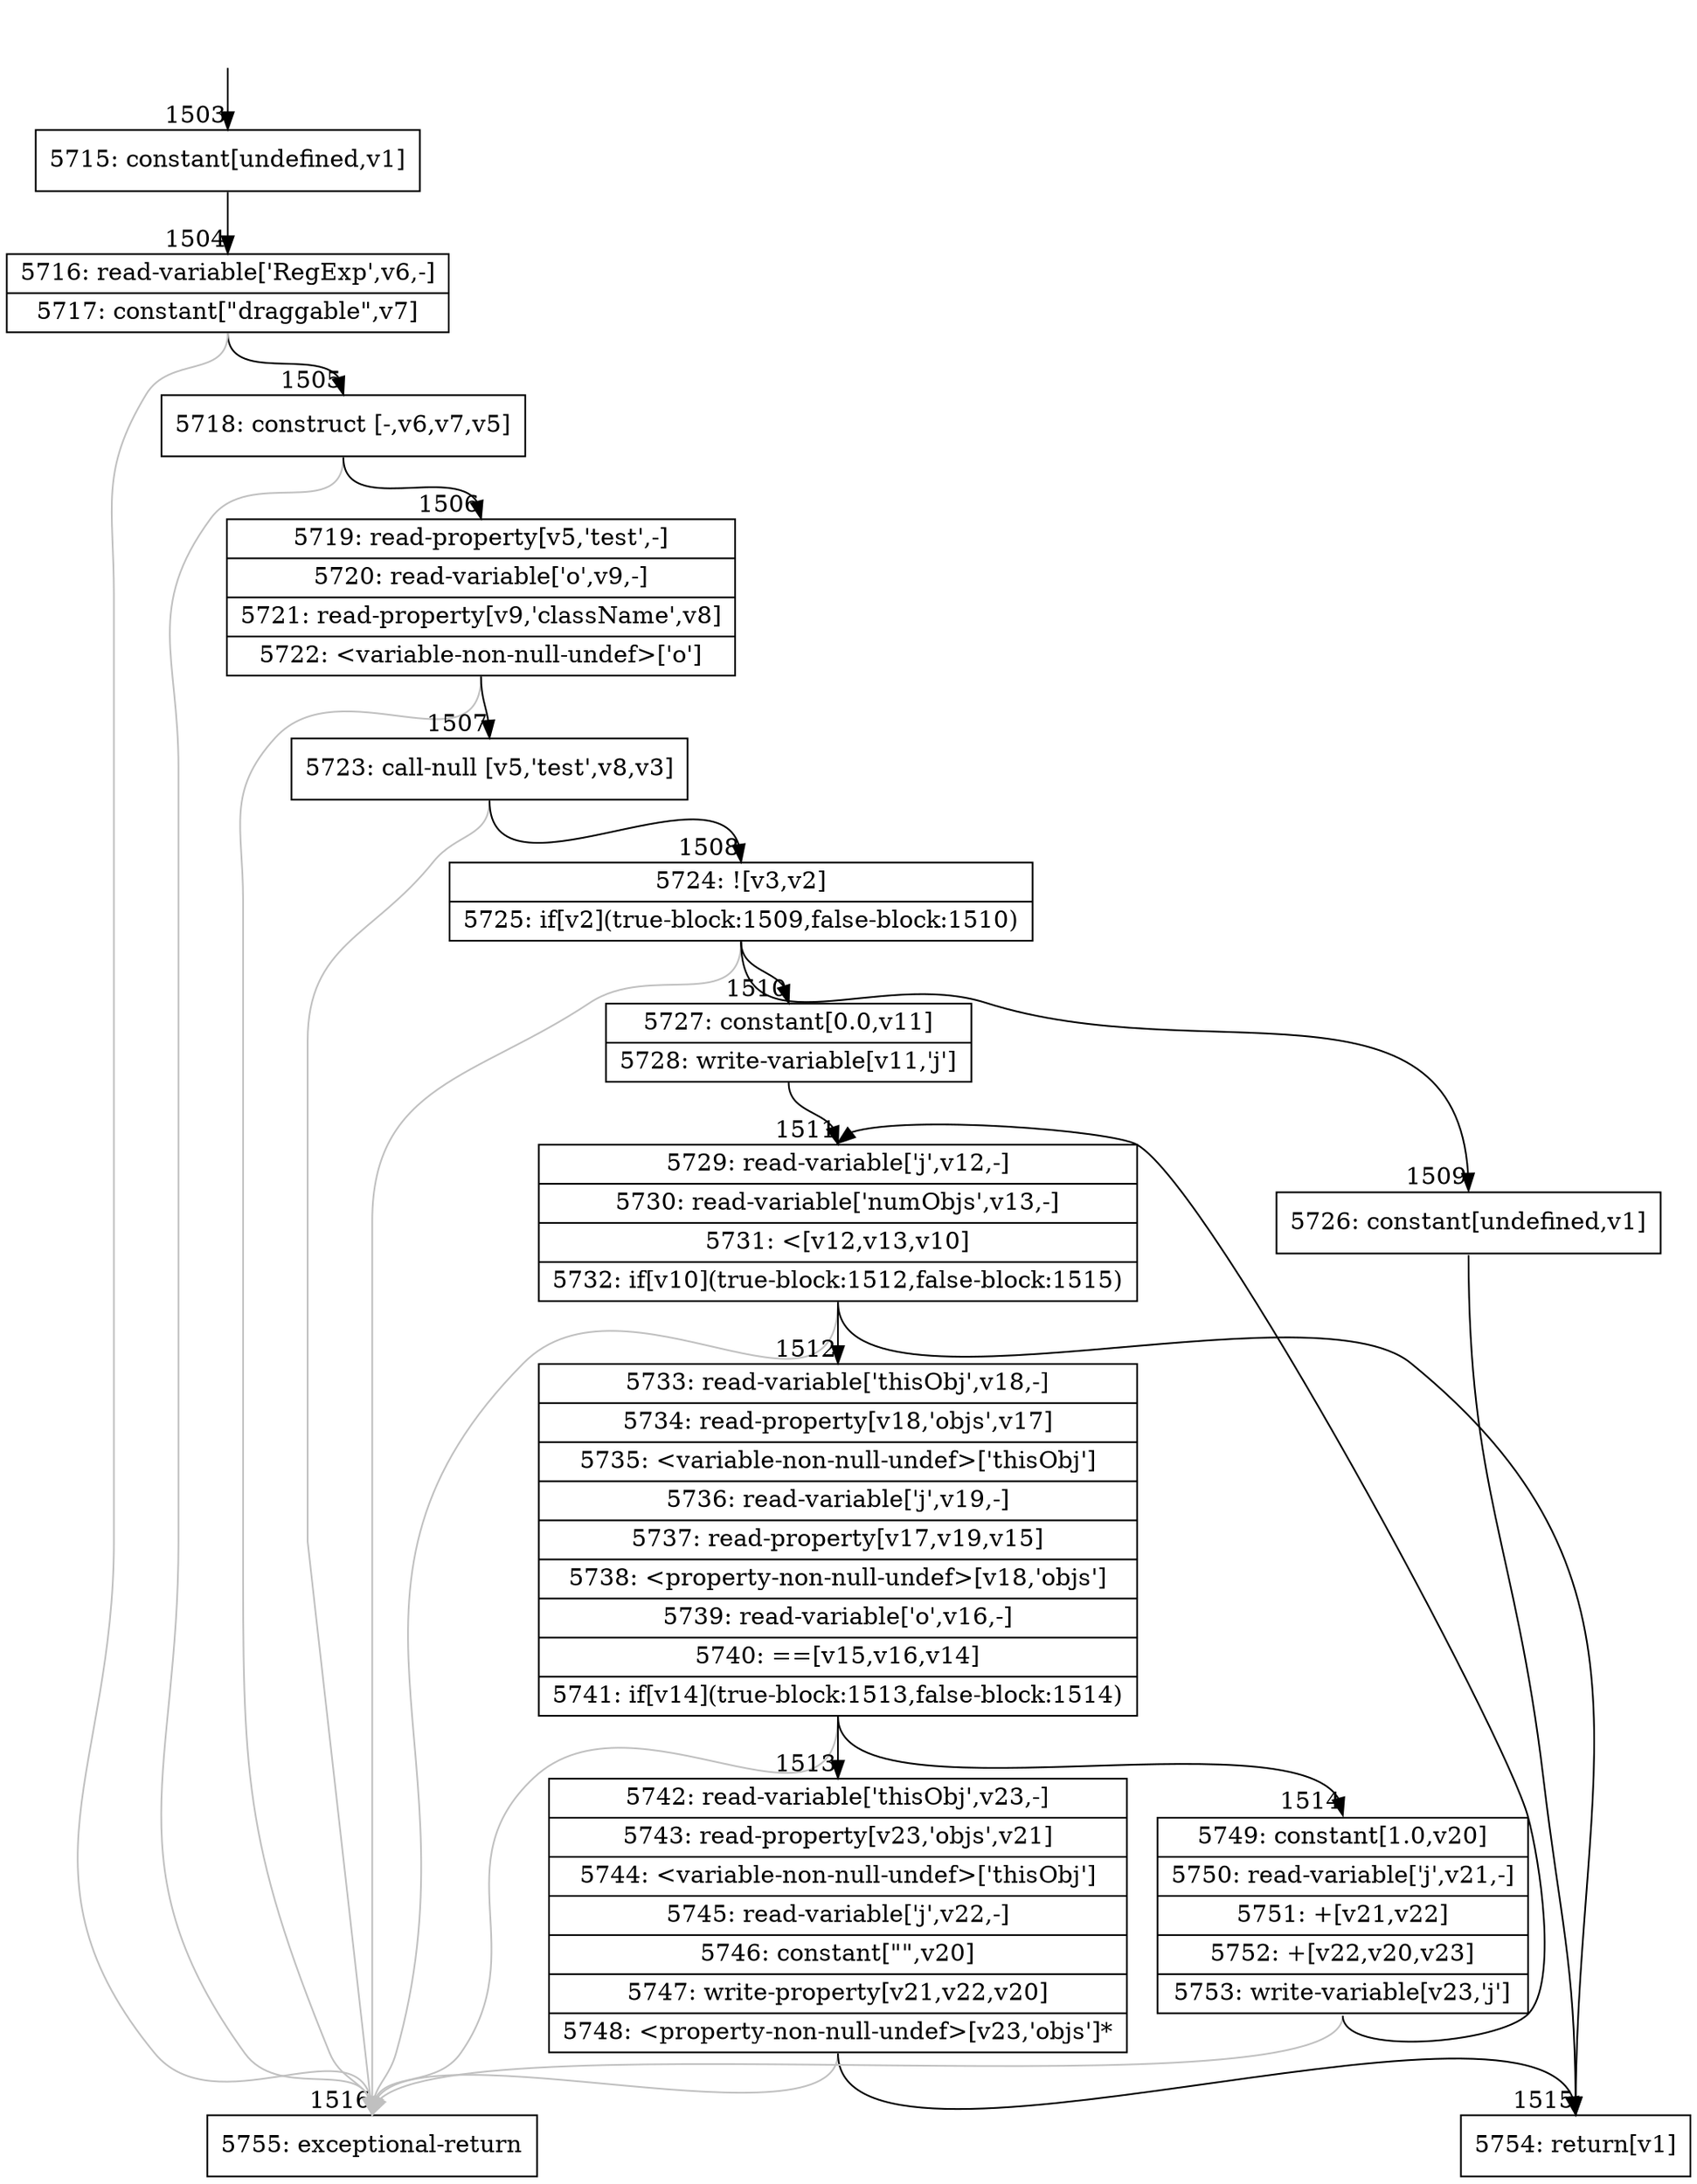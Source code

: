 digraph {
rankdir="TD"
BB_entry86[shape=none,label=""];
BB_entry86 -> BB1503 [tailport=s, headport=n, headlabel="    1503"]
BB1503 [shape=record label="{5715: constant[undefined,v1]}" ] 
BB1503 -> BB1504 [tailport=s, headport=n, headlabel="      1504"]
BB1504 [shape=record label="{5716: read-variable['RegExp',v6,-]|5717: constant[\"draggable\",v7]}" ] 
BB1504 -> BB1505 [tailport=s, headport=n, headlabel="      1505"]
BB1504 -> BB1516 [tailport=s, headport=n, color=gray, headlabel="      1516"]
BB1505 [shape=record label="{5718: construct [-,v6,v7,v5]}" ] 
BB1505 -> BB1506 [tailport=s, headport=n, headlabel="      1506"]
BB1505 -> BB1516 [tailport=s, headport=n, color=gray]
BB1506 [shape=record label="{5719: read-property[v5,'test',-]|5720: read-variable['o',v9,-]|5721: read-property[v9,'className',v8]|5722: \<variable-non-null-undef\>['o']}" ] 
BB1506 -> BB1507 [tailport=s, headport=n, headlabel="      1507"]
BB1506 -> BB1516 [tailport=s, headport=n, color=gray]
BB1507 [shape=record label="{5723: call-null [v5,'test',v8,v3]}" ] 
BB1507 -> BB1508 [tailport=s, headport=n, headlabel="      1508"]
BB1507 -> BB1516 [tailport=s, headport=n, color=gray]
BB1508 [shape=record label="{5724: ![v3,v2]|5725: if[v2](true-block:1509,false-block:1510)}" ] 
BB1508 -> BB1509 [tailport=s, headport=n, headlabel="      1509"]
BB1508 -> BB1510 [tailport=s, headport=n, headlabel="      1510"]
BB1508 -> BB1516 [tailport=s, headport=n, color=gray]
BB1509 [shape=record label="{5726: constant[undefined,v1]}" ] 
BB1509 -> BB1515 [tailport=s, headport=n, headlabel="      1515"]
BB1510 [shape=record label="{5727: constant[0.0,v11]|5728: write-variable[v11,'j']}" ] 
BB1510 -> BB1511 [tailport=s, headport=n, headlabel="      1511"]
BB1511 [shape=record label="{5729: read-variable['j',v12,-]|5730: read-variable['numObjs',v13,-]|5731: \<[v12,v13,v10]|5732: if[v10](true-block:1512,false-block:1515)}" ] 
BB1511 -> BB1512 [tailport=s, headport=n, headlabel="      1512"]
BB1511 -> BB1515 [tailport=s, headport=n]
BB1511 -> BB1516 [tailport=s, headport=n, color=gray]
BB1512 [shape=record label="{5733: read-variable['thisObj',v18,-]|5734: read-property[v18,'objs',v17]|5735: \<variable-non-null-undef\>['thisObj']|5736: read-variable['j',v19,-]|5737: read-property[v17,v19,v15]|5738: \<property-non-null-undef\>[v18,'objs']|5739: read-variable['o',v16,-]|5740: ==[v15,v16,v14]|5741: if[v14](true-block:1513,false-block:1514)}" ] 
BB1512 -> BB1513 [tailport=s, headport=n, headlabel="      1513"]
BB1512 -> BB1514 [tailport=s, headport=n, headlabel="      1514"]
BB1512 -> BB1516 [tailport=s, headport=n, color=gray]
BB1513 [shape=record label="{5742: read-variable['thisObj',v23,-]|5743: read-property[v23,'objs',v21]|5744: \<variable-non-null-undef\>['thisObj']|5745: read-variable['j',v22,-]|5746: constant[\"\",v20]|5747: write-property[v21,v22,v20]|5748: \<property-non-null-undef\>[v23,'objs']*}" ] 
BB1513 -> BB1515 [tailport=s, headport=n]
BB1513 -> BB1516 [tailport=s, headport=n, color=gray]
BB1514 [shape=record label="{5749: constant[1.0,v20]|5750: read-variable['j',v21,-]|5751: +[v21,v22]|5752: +[v22,v20,v23]|5753: write-variable[v23,'j']}" ] 
BB1514 -> BB1511 [tailport=s, headport=n]
BB1514 -> BB1516 [tailport=s, headport=n, color=gray]
BB1515 [shape=record label="{5754: return[v1]}" ] 
BB1516 [shape=record label="{5755: exceptional-return}" ] 
//#$~ 1123
}
